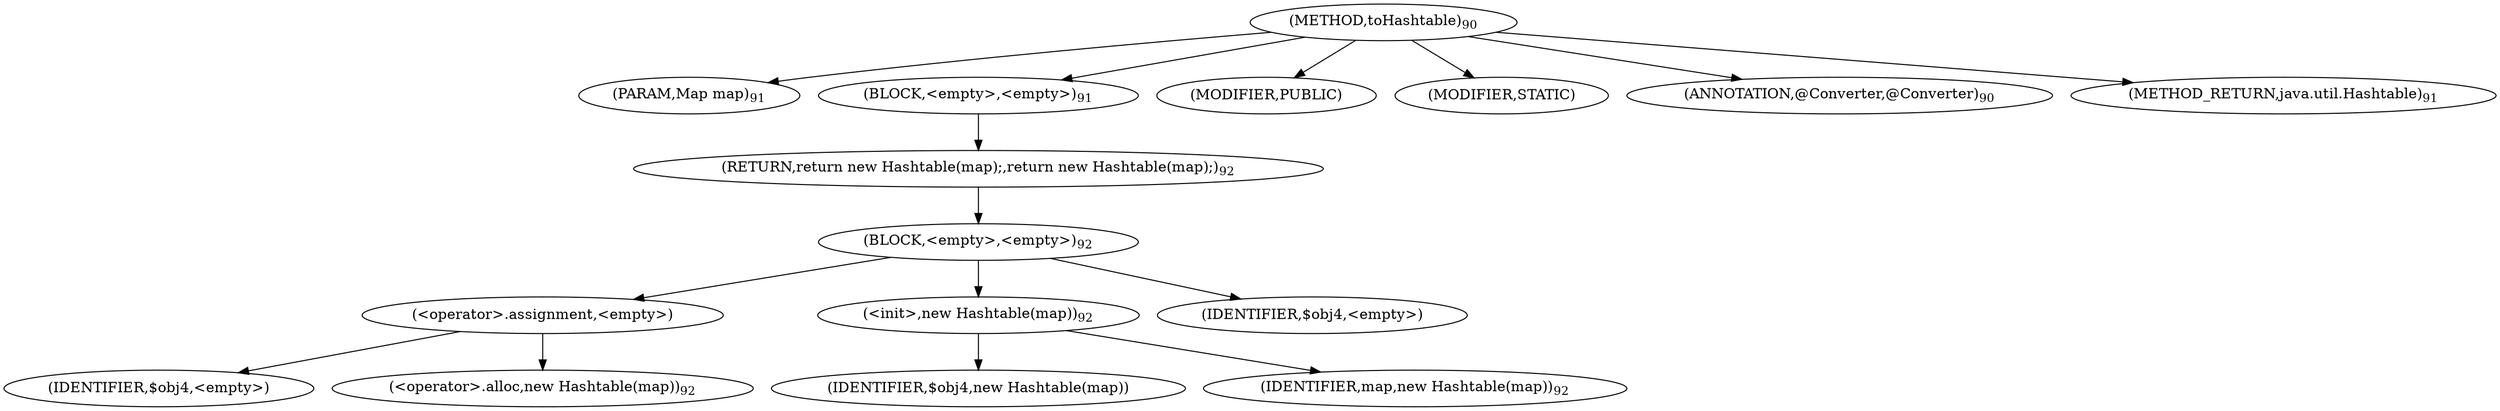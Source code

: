 digraph "toHashtable" {  
"148" [label = <(METHOD,toHashtable)<SUB>90</SUB>> ]
"149" [label = <(PARAM,Map map)<SUB>91</SUB>> ]
"150" [label = <(BLOCK,&lt;empty&gt;,&lt;empty&gt;)<SUB>91</SUB>> ]
"151" [label = <(RETURN,return new Hashtable(map);,return new Hashtable(map);)<SUB>92</SUB>> ]
"152" [label = <(BLOCK,&lt;empty&gt;,&lt;empty&gt;)<SUB>92</SUB>> ]
"153" [label = <(&lt;operator&gt;.assignment,&lt;empty&gt;)> ]
"154" [label = <(IDENTIFIER,$obj4,&lt;empty&gt;)> ]
"155" [label = <(&lt;operator&gt;.alloc,new Hashtable(map))<SUB>92</SUB>> ]
"156" [label = <(&lt;init&gt;,new Hashtable(map))<SUB>92</SUB>> ]
"157" [label = <(IDENTIFIER,$obj4,new Hashtable(map))> ]
"158" [label = <(IDENTIFIER,map,new Hashtable(map))<SUB>92</SUB>> ]
"159" [label = <(IDENTIFIER,$obj4,&lt;empty&gt;)> ]
"160" [label = <(MODIFIER,PUBLIC)> ]
"161" [label = <(MODIFIER,STATIC)> ]
"162" [label = <(ANNOTATION,@Converter,@Converter)<SUB>90</SUB>> ]
"163" [label = <(METHOD_RETURN,java.util.Hashtable)<SUB>91</SUB>> ]
  "148" -> "149" 
  "148" -> "150" 
  "148" -> "160" 
  "148" -> "161" 
  "148" -> "162" 
  "148" -> "163" 
  "150" -> "151" 
  "151" -> "152" 
  "152" -> "153" 
  "152" -> "156" 
  "152" -> "159" 
  "153" -> "154" 
  "153" -> "155" 
  "156" -> "157" 
  "156" -> "158" 
}
